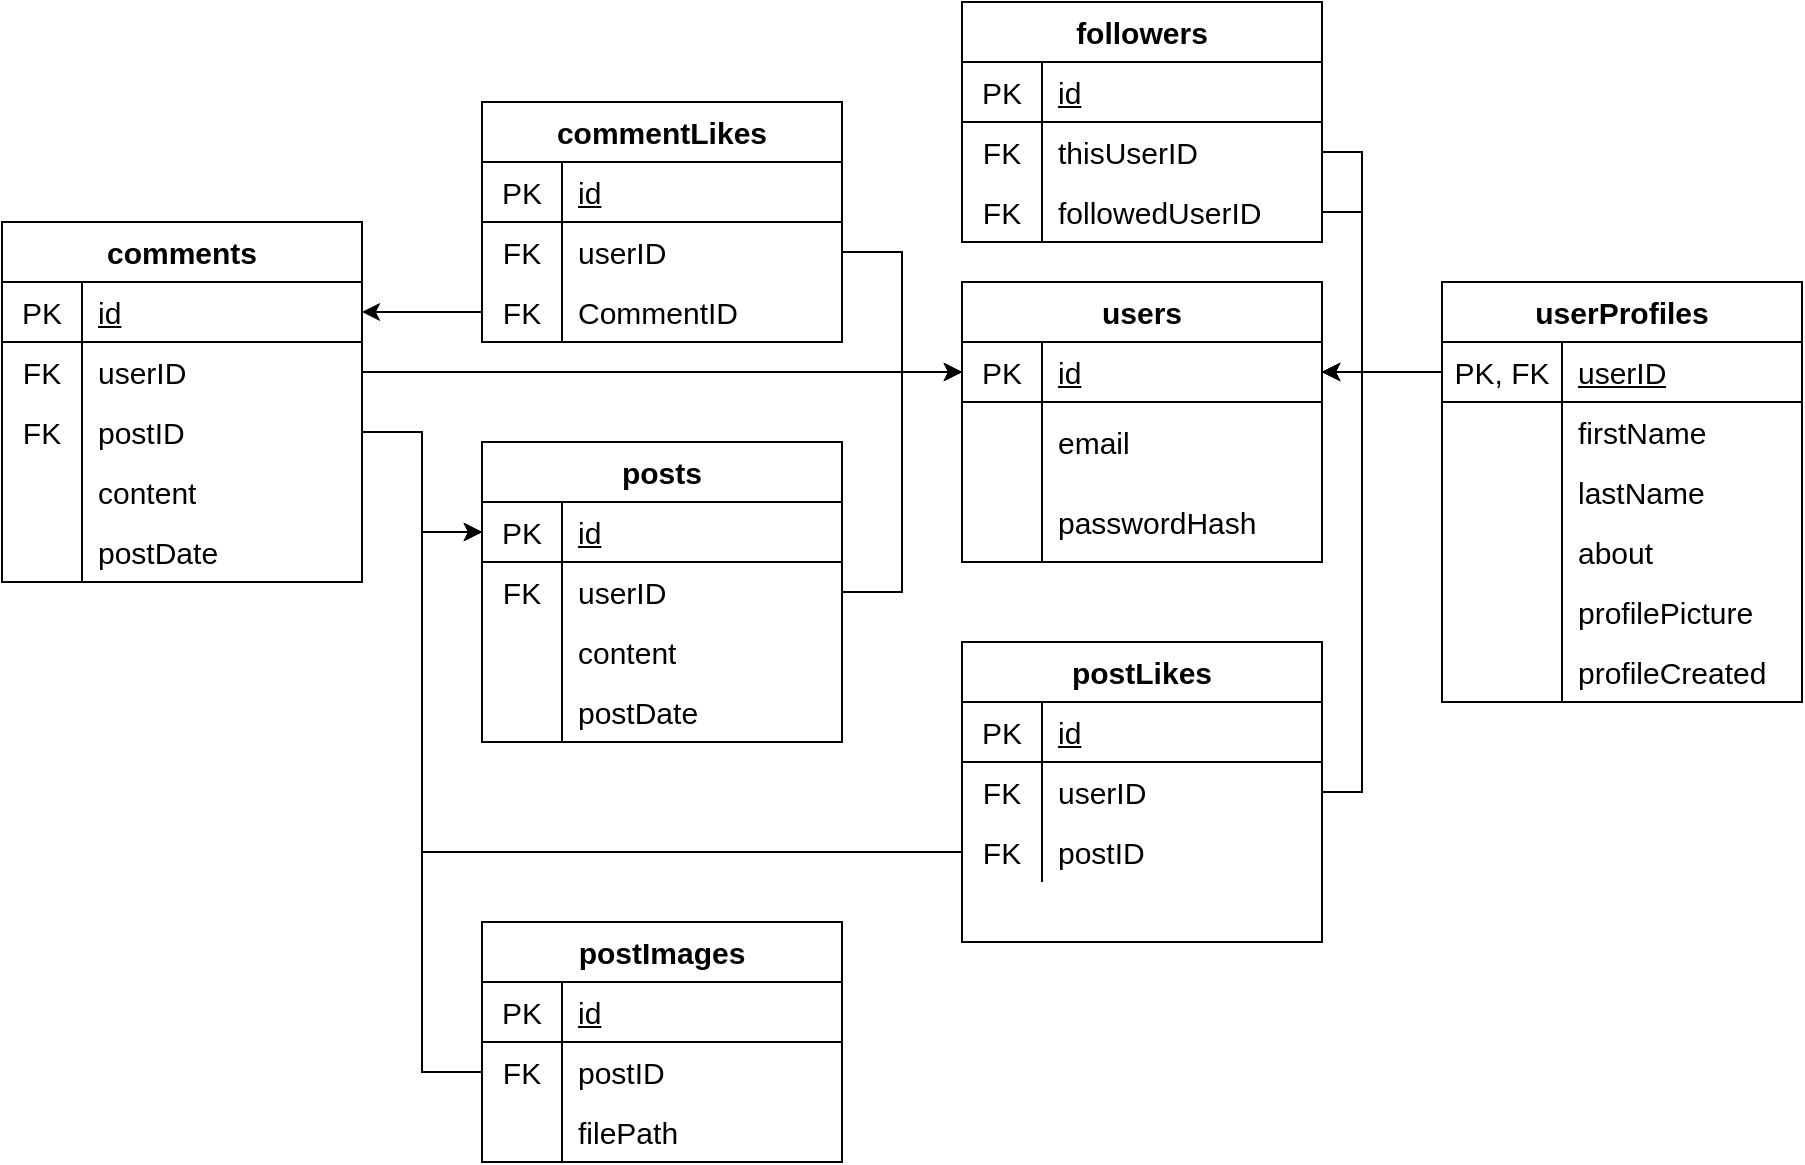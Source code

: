 <mxfile version="14.4.7" type="github">
  <diagram id="9Nm-F1C3xGsKmeDrmo8N" name="Page-1">
    <mxGraphModel dx="1209" dy="820" grid="1" gridSize="10" guides="1" tooltips="1" connect="1" arrows="1" fold="1" page="1" pageScale="1" pageWidth="2000" pageHeight="2000" math="0" shadow="0">
      <root>
        <mxCell id="0" />
        <mxCell id="1" parent="0" />
        <mxCell id="pSx6hQg3YsWMSA2dsdlA-18" value="users" style="shape=table;html=1;whiteSpace=wrap;startSize=30;container=1;collapsible=0;childLayout=tableLayout;fixedRows=1;rowLines=0;fontStyle=1;align=center;fontSize=15;" parent="1" vertex="1">
          <mxGeometry x="950" y="160" width="180" height="140" as="geometry" />
        </mxCell>
        <mxCell id="pSx6hQg3YsWMSA2dsdlA-19" value="" style="shape=partialRectangle;html=1;whiteSpace=wrap;collapsible=0;dropTarget=0;pointerEvents=0;fillColor=none;top=0;left=0;bottom=1;right=0;points=[[0,0.5],[1,0.5]];portConstraint=eastwest;fontSize=15;" parent="pSx6hQg3YsWMSA2dsdlA-18" vertex="1">
          <mxGeometry y="30" width="180" height="30" as="geometry" />
        </mxCell>
        <mxCell id="pSx6hQg3YsWMSA2dsdlA-20" value="PK" style="shape=partialRectangle;html=1;whiteSpace=wrap;connectable=0;fillColor=none;top=0;left=0;bottom=0;right=0;overflow=hidden;fontSize=15;" parent="pSx6hQg3YsWMSA2dsdlA-19" vertex="1">
          <mxGeometry width="40" height="30" as="geometry" />
        </mxCell>
        <mxCell id="pSx6hQg3YsWMSA2dsdlA-21" value="&lt;u style=&quot;font-size: 15px&quot;&gt;id&lt;/u&gt;" style="shape=partialRectangle;html=1;whiteSpace=wrap;connectable=0;fillColor=none;top=0;left=0;bottom=0;right=0;align=left;spacingLeft=6;overflow=hidden;fontSize=15;" parent="pSx6hQg3YsWMSA2dsdlA-19" vertex="1">
          <mxGeometry x="40" width="140" height="30" as="geometry" />
        </mxCell>
        <mxCell id="pSx6hQg3YsWMSA2dsdlA-22" value="" style="shape=partialRectangle;html=1;whiteSpace=wrap;collapsible=0;dropTarget=0;pointerEvents=0;fillColor=none;top=0;left=0;bottom=0;right=0;points=[[0,0.5],[1,0.5]];portConstraint=eastwest;fontSize=15;" parent="pSx6hQg3YsWMSA2dsdlA-18" vertex="1">
          <mxGeometry y="60" width="180" height="40" as="geometry" />
        </mxCell>
        <mxCell id="pSx6hQg3YsWMSA2dsdlA-23" value="" style="shape=partialRectangle;html=1;whiteSpace=wrap;connectable=0;fillColor=none;top=0;left=0;bottom=0;right=0;overflow=hidden;fontSize=15;" parent="pSx6hQg3YsWMSA2dsdlA-22" vertex="1">
          <mxGeometry width="40" height="40" as="geometry" />
        </mxCell>
        <mxCell id="pSx6hQg3YsWMSA2dsdlA-24" value="email" style="shape=partialRectangle;html=1;whiteSpace=wrap;connectable=0;fillColor=none;top=0;left=0;bottom=0;right=0;align=left;spacingLeft=6;overflow=hidden;fontSize=15;" parent="pSx6hQg3YsWMSA2dsdlA-22" vertex="1">
          <mxGeometry x="40" width="140" height="40" as="geometry" />
        </mxCell>
        <mxCell id="pSx6hQg3YsWMSA2dsdlA-176" style="shape=partialRectangle;html=1;whiteSpace=wrap;collapsible=0;dropTarget=0;pointerEvents=0;fillColor=none;top=0;left=0;bottom=0;right=0;points=[[0,0.5],[1,0.5]];portConstraint=eastwest;fontSize=15;" parent="pSx6hQg3YsWMSA2dsdlA-18" vertex="1">
          <mxGeometry y="100" width="180" height="40" as="geometry" />
        </mxCell>
        <mxCell id="pSx6hQg3YsWMSA2dsdlA-177" style="shape=partialRectangle;html=1;whiteSpace=wrap;connectable=0;fillColor=none;top=0;left=0;bottom=0;right=0;overflow=hidden;fontSize=15;" parent="pSx6hQg3YsWMSA2dsdlA-176" vertex="1">
          <mxGeometry width="40" height="40" as="geometry" />
        </mxCell>
        <mxCell id="pSx6hQg3YsWMSA2dsdlA-178" value="&lt;span&gt;passwordHash&lt;/span&gt;" style="shape=partialRectangle;html=1;whiteSpace=wrap;connectable=0;fillColor=none;top=0;left=0;bottom=0;right=0;align=left;spacingLeft=6;overflow=hidden;fontSize=15;" parent="pSx6hQg3YsWMSA2dsdlA-176" vertex="1">
          <mxGeometry x="40" width="140" height="40" as="geometry" />
        </mxCell>
        <mxCell id="pSx6hQg3YsWMSA2dsdlA-28" value="posts" style="shape=table;html=1;whiteSpace=wrap;startSize=30;container=1;collapsible=0;childLayout=tableLayout;fixedRows=1;rowLines=0;fontStyle=1;align=center;fontSize=15;" parent="1" vertex="1">
          <mxGeometry x="710" y="240" width="180" height="150" as="geometry" />
        </mxCell>
        <mxCell id="pSx6hQg3YsWMSA2dsdlA-29" value="" style="shape=partialRectangle;html=1;whiteSpace=wrap;collapsible=0;dropTarget=0;pointerEvents=0;fillColor=none;top=0;left=0;bottom=1;right=0;points=[[0,0.5],[1,0.5]];portConstraint=eastwest;fontSize=15;" parent="pSx6hQg3YsWMSA2dsdlA-28" vertex="1">
          <mxGeometry y="30" width="180" height="30" as="geometry" />
        </mxCell>
        <mxCell id="pSx6hQg3YsWMSA2dsdlA-30" value="PK" style="shape=partialRectangle;html=1;whiteSpace=wrap;connectable=0;fillColor=none;top=0;left=0;bottom=0;right=0;overflow=hidden;fontSize=15;" parent="pSx6hQg3YsWMSA2dsdlA-29" vertex="1">
          <mxGeometry width="40" height="30" as="geometry" />
        </mxCell>
        <mxCell id="pSx6hQg3YsWMSA2dsdlA-31" value="&lt;u style=&quot;font-size: 15px;&quot;&gt;id&lt;/u&gt;" style="shape=partialRectangle;html=1;whiteSpace=wrap;connectable=0;fillColor=none;top=0;left=0;bottom=0;right=0;align=left;spacingLeft=6;overflow=hidden;fontSize=15;" parent="pSx6hQg3YsWMSA2dsdlA-29" vertex="1">
          <mxGeometry x="40" width="140" height="30" as="geometry" />
        </mxCell>
        <mxCell id="pSx6hQg3YsWMSA2dsdlA-162" style="shape=partialRectangle;html=1;whiteSpace=wrap;collapsible=0;dropTarget=0;pointerEvents=0;fillColor=none;top=0;left=0;bottom=0;right=0;points=[[0,0.5],[1,0.5]];portConstraint=eastwest;fontSize=15;" parent="pSx6hQg3YsWMSA2dsdlA-28" vertex="1">
          <mxGeometry y="60" width="180" height="30" as="geometry" />
        </mxCell>
        <mxCell id="pSx6hQg3YsWMSA2dsdlA-163" value="FK" style="shape=partialRectangle;html=1;whiteSpace=wrap;connectable=0;fillColor=none;top=0;left=0;bottom=0;right=0;overflow=hidden;fontSize=15;" parent="pSx6hQg3YsWMSA2dsdlA-162" vertex="1">
          <mxGeometry width="40" height="30" as="geometry" />
        </mxCell>
        <mxCell id="pSx6hQg3YsWMSA2dsdlA-164" value="userID" style="shape=partialRectangle;html=1;whiteSpace=wrap;connectable=0;fillColor=none;top=0;left=0;bottom=0;right=0;align=left;spacingLeft=6;overflow=hidden;fontSize=15;" parent="pSx6hQg3YsWMSA2dsdlA-162" vertex="1">
          <mxGeometry x="40" width="140" height="30" as="geometry" />
        </mxCell>
        <mxCell id="pSx6hQg3YsWMSA2dsdlA-32" value="" style="shape=partialRectangle;html=1;whiteSpace=wrap;collapsible=0;dropTarget=0;pointerEvents=0;fillColor=none;top=0;left=0;bottom=0;right=0;points=[[0,0.5],[1,0.5]];portConstraint=eastwest;fontSize=15;" parent="pSx6hQg3YsWMSA2dsdlA-28" vertex="1">
          <mxGeometry y="90" width="180" height="30" as="geometry" />
        </mxCell>
        <mxCell id="pSx6hQg3YsWMSA2dsdlA-33" value="" style="shape=partialRectangle;html=1;whiteSpace=wrap;connectable=0;fillColor=none;top=0;left=0;bottom=0;right=0;overflow=hidden;fontSize=15;" parent="pSx6hQg3YsWMSA2dsdlA-32" vertex="1">
          <mxGeometry width="40" height="30" as="geometry" />
        </mxCell>
        <mxCell id="pSx6hQg3YsWMSA2dsdlA-34" value="content" style="shape=partialRectangle;html=1;whiteSpace=wrap;connectable=0;fillColor=none;top=0;left=0;bottom=0;right=0;align=left;spacingLeft=6;overflow=hidden;fontSize=15;" parent="pSx6hQg3YsWMSA2dsdlA-32" vertex="1">
          <mxGeometry x="40" width="140" height="30" as="geometry" />
        </mxCell>
        <mxCell id="pSx6hQg3YsWMSA2dsdlA-35" value="" style="shape=partialRectangle;html=1;whiteSpace=wrap;collapsible=0;dropTarget=0;pointerEvents=0;fillColor=none;top=0;left=0;bottom=0;right=0;points=[[0,0.5],[1,0.5]];portConstraint=eastwest;fontSize=15;" parent="pSx6hQg3YsWMSA2dsdlA-28" vertex="1">
          <mxGeometry y="120" width="180" height="30" as="geometry" />
        </mxCell>
        <mxCell id="pSx6hQg3YsWMSA2dsdlA-36" value="" style="shape=partialRectangle;html=1;whiteSpace=wrap;connectable=0;fillColor=none;top=0;left=0;bottom=0;right=0;overflow=hidden;fontSize=15;" parent="pSx6hQg3YsWMSA2dsdlA-35" vertex="1">
          <mxGeometry width="40" height="30" as="geometry" />
        </mxCell>
        <mxCell id="pSx6hQg3YsWMSA2dsdlA-37" value="postDate" style="shape=partialRectangle;html=1;whiteSpace=wrap;connectable=0;fillColor=none;top=0;left=0;bottom=0;right=0;align=left;spacingLeft=6;overflow=hidden;fontSize=15;" parent="pSx6hQg3YsWMSA2dsdlA-35" vertex="1">
          <mxGeometry x="40" width="140" height="30" as="geometry" />
        </mxCell>
        <mxCell id="pSx6hQg3YsWMSA2dsdlA-38" value="commentLikes" style="shape=table;html=1;whiteSpace=wrap;startSize=30;container=1;collapsible=0;childLayout=tableLayout;fixedRows=1;rowLines=0;fontStyle=1;align=center;fontSize=15;" parent="1" vertex="1">
          <mxGeometry x="710" y="70" width="180" height="120" as="geometry" />
        </mxCell>
        <mxCell id="pSx6hQg3YsWMSA2dsdlA-39" value="" style="shape=partialRectangle;html=1;whiteSpace=wrap;collapsible=0;dropTarget=0;pointerEvents=0;fillColor=none;top=0;left=0;bottom=1;right=0;points=[[0,0.5],[1,0.5]];portConstraint=eastwest;fontSize=15;" parent="pSx6hQg3YsWMSA2dsdlA-38" vertex="1">
          <mxGeometry y="30" width="180" height="30" as="geometry" />
        </mxCell>
        <mxCell id="pSx6hQg3YsWMSA2dsdlA-40" value="PK" style="shape=partialRectangle;html=1;whiteSpace=wrap;connectable=0;fillColor=none;top=0;left=0;bottom=0;right=0;overflow=hidden;fontSize=15;" parent="pSx6hQg3YsWMSA2dsdlA-39" vertex="1">
          <mxGeometry width="40" height="30" as="geometry" />
        </mxCell>
        <mxCell id="pSx6hQg3YsWMSA2dsdlA-41" value="&lt;u style=&quot;font-size: 15px;&quot;&gt;id&lt;/u&gt;" style="shape=partialRectangle;html=1;whiteSpace=wrap;connectable=0;fillColor=none;top=0;left=0;bottom=0;right=0;align=left;spacingLeft=6;overflow=hidden;fontSize=15;" parent="pSx6hQg3YsWMSA2dsdlA-39" vertex="1">
          <mxGeometry x="40" width="140" height="30" as="geometry" />
        </mxCell>
        <mxCell id="pSx6hQg3YsWMSA2dsdlA-42" value="" style="shape=partialRectangle;html=1;whiteSpace=wrap;collapsible=0;dropTarget=0;pointerEvents=0;fillColor=none;top=0;left=0;bottom=0;right=0;points=[[0,0.5],[1,0.5]];portConstraint=eastwest;fontSize=15;" parent="pSx6hQg3YsWMSA2dsdlA-38" vertex="1">
          <mxGeometry y="60" width="180" height="30" as="geometry" />
        </mxCell>
        <mxCell id="pSx6hQg3YsWMSA2dsdlA-43" value="FK" style="shape=partialRectangle;html=1;whiteSpace=wrap;connectable=0;fillColor=none;top=0;left=0;bottom=0;right=0;overflow=hidden;fontSize=15;" parent="pSx6hQg3YsWMSA2dsdlA-42" vertex="1">
          <mxGeometry width="40" height="30" as="geometry" />
        </mxCell>
        <mxCell id="pSx6hQg3YsWMSA2dsdlA-44" value="userID" style="shape=partialRectangle;html=1;whiteSpace=wrap;connectable=0;fillColor=none;top=0;left=0;bottom=0;right=0;align=left;spacingLeft=6;overflow=hidden;fontSize=15;" parent="pSx6hQg3YsWMSA2dsdlA-42" vertex="1">
          <mxGeometry x="40" width="140" height="30" as="geometry" />
        </mxCell>
        <mxCell id="pSx6hQg3YsWMSA2dsdlA-45" value="" style="shape=partialRectangle;html=1;whiteSpace=wrap;collapsible=0;dropTarget=0;pointerEvents=0;fillColor=none;top=0;left=0;bottom=0;right=0;points=[[0,0.5],[1,0.5]];portConstraint=eastwest;fontSize=15;" parent="pSx6hQg3YsWMSA2dsdlA-38" vertex="1">
          <mxGeometry y="90" width="180" height="30" as="geometry" />
        </mxCell>
        <mxCell id="pSx6hQg3YsWMSA2dsdlA-46" value="FK" style="shape=partialRectangle;html=1;whiteSpace=wrap;connectable=0;fillColor=none;top=0;left=0;bottom=0;right=0;overflow=hidden;fontSize=15;" parent="pSx6hQg3YsWMSA2dsdlA-45" vertex="1">
          <mxGeometry width="40" height="30" as="geometry" />
        </mxCell>
        <mxCell id="pSx6hQg3YsWMSA2dsdlA-47" value="CommentID" style="shape=partialRectangle;html=1;whiteSpace=wrap;connectable=0;fillColor=none;top=0;left=0;bottom=0;right=0;align=left;spacingLeft=6;overflow=hidden;fontSize=15;" parent="pSx6hQg3YsWMSA2dsdlA-45" vertex="1">
          <mxGeometry x="40" width="140" height="30" as="geometry" />
        </mxCell>
        <mxCell id="pSx6hQg3YsWMSA2dsdlA-48" value="userProfiles" style="shape=table;html=1;whiteSpace=wrap;startSize=30;container=1;collapsible=0;childLayout=tableLayout;fixedRows=1;rowLines=0;fontStyle=1;align=center;fontSize=15;" parent="1" vertex="1">
          <mxGeometry x="1190" y="160" width="180" height="210" as="geometry" />
        </mxCell>
        <mxCell id="pSx6hQg3YsWMSA2dsdlA-49" value="" style="shape=partialRectangle;html=1;whiteSpace=wrap;collapsible=0;dropTarget=0;pointerEvents=0;fillColor=none;top=0;left=0;bottom=1;right=0;points=[[0,0.5],[1,0.5]];portConstraint=eastwest;fontSize=15;" parent="pSx6hQg3YsWMSA2dsdlA-48" vertex="1">
          <mxGeometry y="30" width="180" height="30" as="geometry" />
        </mxCell>
        <mxCell id="pSx6hQg3YsWMSA2dsdlA-50" value="PK, FK" style="shape=partialRectangle;html=1;whiteSpace=wrap;connectable=0;fillColor=none;top=0;left=0;bottom=0;right=0;overflow=hidden;fontSize=15;" parent="pSx6hQg3YsWMSA2dsdlA-49" vertex="1">
          <mxGeometry width="60" height="30" as="geometry" />
        </mxCell>
        <mxCell id="pSx6hQg3YsWMSA2dsdlA-51" value="&lt;u&gt;userID&lt;/u&gt;" style="shape=partialRectangle;html=1;whiteSpace=wrap;connectable=0;fillColor=none;top=0;left=0;bottom=0;right=0;align=left;spacingLeft=6;overflow=hidden;fontSize=15;" parent="pSx6hQg3YsWMSA2dsdlA-49" vertex="1">
          <mxGeometry x="60" width="120" height="30" as="geometry" />
        </mxCell>
        <mxCell id="pSx6hQg3YsWMSA2dsdlA-52" value="" style="shape=partialRectangle;html=1;whiteSpace=wrap;collapsible=0;dropTarget=0;pointerEvents=0;fillColor=none;top=0;left=0;bottom=0;right=0;points=[[0,0.5],[1,0.5]];portConstraint=eastwest;fontSize=15;" parent="pSx6hQg3YsWMSA2dsdlA-48" vertex="1">
          <mxGeometry y="60" width="180" height="30" as="geometry" />
        </mxCell>
        <mxCell id="pSx6hQg3YsWMSA2dsdlA-53" value="" style="shape=partialRectangle;html=1;whiteSpace=wrap;connectable=0;fillColor=none;top=0;left=0;bottom=0;right=0;overflow=hidden;fontSize=15;" parent="pSx6hQg3YsWMSA2dsdlA-52" vertex="1">
          <mxGeometry width="60" height="30" as="geometry" />
        </mxCell>
        <mxCell id="pSx6hQg3YsWMSA2dsdlA-54" value="firstName" style="shape=partialRectangle;html=1;whiteSpace=wrap;connectable=0;fillColor=none;top=0;left=0;bottom=0;right=0;align=left;spacingLeft=6;overflow=hidden;fontSize=15;" parent="pSx6hQg3YsWMSA2dsdlA-52" vertex="1">
          <mxGeometry x="60" width="120" height="30" as="geometry" />
        </mxCell>
        <mxCell id="pSx6hQg3YsWMSA2dsdlA-55" value="" style="shape=partialRectangle;html=1;whiteSpace=wrap;collapsible=0;dropTarget=0;pointerEvents=0;fillColor=none;top=0;left=0;bottom=0;right=0;points=[[0,0.5],[1,0.5]];portConstraint=eastwest;fontSize=15;" parent="pSx6hQg3YsWMSA2dsdlA-48" vertex="1">
          <mxGeometry y="90" width="180" height="30" as="geometry" />
        </mxCell>
        <mxCell id="pSx6hQg3YsWMSA2dsdlA-56" value="" style="shape=partialRectangle;html=1;whiteSpace=wrap;connectable=0;fillColor=none;top=0;left=0;bottom=0;right=0;overflow=hidden;fontSize=15;" parent="pSx6hQg3YsWMSA2dsdlA-55" vertex="1">
          <mxGeometry width="60" height="30" as="geometry" />
        </mxCell>
        <mxCell id="pSx6hQg3YsWMSA2dsdlA-57" value="lastName" style="shape=partialRectangle;html=1;whiteSpace=wrap;connectable=0;fillColor=none;top=0;left=0;bottom=0;right=0;align=left;spacingLeft=6;overflow=hidden;fontSize=15;" parent="pSx6hQg3YsWMSA2dsdlA-55" vertex="1">
          <mxGeometry x="60" width="120" height="30" as="geometry" />
        </mxCell>
        <mxCell id="pSx6hQg3YsWMSA2dsdlA-135" style="shape=partialRectangle;html=1;whiteSpace=wrap;collapsible=0;dropTarget=0;pointerEvents=0;fillColor=none;top=0;left=0;bottom=0;right=0;points=[[0,0.5],[1,0.5]];portConstraint=eastwest;fontSize=15;" parent="pSx6hQg3YsWMSA2dsdlA-48" vertex="1">
          <mxGeometry y="120" width="180" height="30" as="geometry" />
        </mxCell>
        <mxCell id="pSx6hQg3YsWMSA2dsdlA-136" style="shape=partialRectangle;html=1;whiteSpace=wrap;connectable=0;fillColor=none;top=0;left=0;bottom=0;right=0;overflow=hidden;fontSize=15;" parent="pSx6hQg3YsWMSA2dsdlA-135" vertex="1">
          <mxGeometry width="60" height="30" as="geometry" />
        </mxCell>
        <mxCell id="pSx6hQg3YsWMSA2dsdlA-137" value="about" style="shape=partialRectangle;html=1;whiteSpace=wrap;connectable=0;fillColor=none;top=0;left=0;bottom=0;right=0;align=left;spacingLeft=6;overflow=hidden;fontSize=15;" parent="pSx6hQg3YsWMSA2dsdlA-135" vertex="1">
          <mxGeometry x="60" width="120" height="30" as="geometry" />
        </mxCell>
        <mxCell id="pSx6hQg3YsWMSA2dsdlA-138" style="shape=partialRectangle;html=1;whiteSpace=wrap;collapsible=0;dropTarget=0;pointerEvents=0;fillColor=none;top=0;left=0;bottom=0;right=0;points=[[0,0.5],[1,0.5]];portConstraint=eastwest;fontSize=15;" parent="pSx6hQg3YsWMSA2dsdlA-48" vertex="1">
          <mxGeometry y="150" width="180" height="30" as="geometry" />
        </mxCell>
        <mxCell id="pSx6hQg3YsWMSA2dsdlA-139" style="shape=partialRectangle;html=1;whiteSpace=wrap;connectable=0;fillColor=none;top=0;left=0;bottom=0;right=0;overflow=hidden;fontSize=15;" parent="pSx6hQg3YsWMSA2dsdlA-138" vertex="1">
          <mxGeometry width="60" height="30" as="geometry" />
        </mxCell>
        <mxCell id="pSx6hQg3YsWMSA2dsdlA-140" value="profilePicture" style="shape=partialRectangle;html=1;whiteSpace=wrap;connectable=0;fillColor=none;top=0;left=0;bottom=0;right=0;align=left;spacingLeft=6;overflow=hidden;fontSize=15;" parent="pSx6hQg3YsWMSA2dsdlA-138" vertex="1">
          <mxGeometry x="60" width="120" height="30" as="geometry" />
        </mxCell>
        <mxCell id="pSx6hQg3YsWMSA2dsdlA-141" style="shape=partialRectangle;html=1;whiteSpace=wrap;collapsible=0;dropTarget=0;pointerEvents=0;fillColor=none;top=0;left=0;bottom=0;right=0;points=[[0,0.5],[1,0.5]];portConstraint=eastwest;fontSize=15;" parent="pSx6hQg3YsWMSA2dsdlA-48" vertex="1">
          <mxGeometry y="180" width="180" height="30" as="geometry" />
        </mxCell>
        <mxCell id="pSx6hQg3YsWMSA2dsdlA-142" style="shape=partialRectangle;html=1;whiteSpace=wrap;connectable=0;fillColor=none;top=0;left=0;bottom=0;right=0;overflow=hidden;fontSize=15;" parent="pSx6hQg3YsWMSA2dsdlA-141" vertex="1">
          <mxGeometry width="60" height="30" as="geometry" />
        </mxCell>
        <mxCell id="pSx6hQg3YsWMSA2dsdlA-143" value="profileCreated" style="shape=partialRectangle;html=1;whiteSpace=wrap;connectable=0;fillColor=none;top=0;left=0;bottom=0;right=0;align=left;spacingLeft=6;overflow=hidden;fontSize=15;" parent="pSx6hQg3YsWMSA2dsdlA-141" vertex="1">
          <mxGeometry x="60" width="120" height="30" as="geometry" />
        </mxCell>
        <mxCell id="pSx6hQg3YsWMSA2dsdlA-68" value="comments" style="shape=table;html=1;whiteSpace=wrap;startSize=30;container=1;collapsible=0;childLayout=tableLayout;fixedRows=1;rowLines=0;fontStyle=1;align=center;fontSize=15;" parent="1" vertex="1">
          <mxGeometry x="470" y="130" width="180" height="180" as="geometry" />
        </mxCell>
        <mxCell id="pSx6hQg3YsWMSA2dsdlA-69" value="" style="shape=partialRectangle;html=1;whiteSpace=wrap;collapsible=0;dropTarget=0;pointerEvents=0;fillColor=none;top=0;left=0;bottom=1;right=0;points=[[0,0.5],[1,0.5]];portConstraint=eastwest;fontSize=15;" parent="pSx6hQg3YsWMSA2dsdlA-68" vertex="1">
          <mxGeometry y="30" width="180" height="30" as="geometry" />
        </mxCell>
        <mxCell id="pSx6hQg3YsWMSA2dsdlA-70" value="PK" style="shape=partialRectangle;html=1;whiteSpace=wrap;connectable=0;fillColor=none;top=0;left=0;bottom=0;right=0;overflow=hidden;fontSize=15;" parent="pSx6hQg3YsWMSA2dsdlA-69" vertex="1">
          <mxGeometry width="40" height="30" as="geometry" />
        </mxCell>
        <mxCell id="pSx6hQg3YsWMSA2dsdlA-71" value="&lt;u style=&quot;font-size: 15px;&quot;&gt;id&lt;/u&gt;" style="shape=partialRectangle;html=1;whiteSpace=wrap;connectable=0;fillColor=none;top=0;left=0;bottom=0;right=0;align=left;spacingLeft=6;overflow=hidden;fontSize=15;" parent="pSx6hQg3YsWMSA2dsdlA-69" vertex="1">
          <mxGeometry x="40" width="140" height="30" as="geometry" />
        </mxCell>
        <mxCell id="pSx6hQg3YsWMSA2dsdlA-72" value="" style="shape=partialRectangle;html=1;whiteSpace=wrap;collapsible=0;dropTarget=0;pointerEvents=0;fillColor=none;top=0;left=0;bottom=0;right=0;points=[[0,0.5],[1,0.5]];portConstraint=eastwest;fontSize=15;" parent="pSx6hQg3YsWMSA2dsdlA-68" vertex="1">
          <mxGeometry y="60" width="180" height="30" as="geometry" />
        </mxCell>
        <mxCell id="pSx6hQg3YsWMSA2dsdlA-73" value="FK" style="shape=partialRectangle;html=1;whiteSpace=wrap;connectable=0;fillColor=none;top=0;left=0;bottom=0;right=0;overflow=hidden;fontSize=15;" parent="pSx6hQg3YsWMSA2dsdlA-72" vertex="1">
          <mxGeometry width="40" height="30" as="geometry" />
        </mxCell>
        <mxCell id="pSx6hQg3YsWMSA2dsdlA-74" value="userID" style="shape=partialRectangle;html=1;whiteSpace=wrap;connectable=0;fillColor=none;top=0;left=0;bottom=0;right=0;align=left;spacingLeft=6;overflow=hidden;fontSize=15;" parent="pSx6hQg3YsWMSA2dsdlA-72" vertex="1">
          <mxGeometry x="40" width="140" height="30" as="geometry" />
        </mxCell>
        <mxCell id="pSx6hQg3YsWMSA2dsdlA-75" value="" style="shape=partialRectangle;html=1;whiteSpace=wrap;collapsible=0;dropTarget=0;pointerEvents=0;fillColor=none;top=0;left=0;bottom=0;right=0;points=[[0,0.5],[1,0.5]];portConstraint=eastwest;fontSize=15;" parent="pSx6hQg3YsWMSA2dsdlA-68" vertex="1">
          <mxGeometry y="90" width="180" height="30" as="geometry" />
        </mxCell>
        <mxCell id="pSx6hQg3YsWMSA2dsdlA-76" value="FK" style="shape=partialRectangle;html=1;whiteSpace=wrap;connectable=0;fillColor=none;top=0;left=0;bottom=0;right=0;overflow=hidden;fontSize=15;" parent="pSx6hQg3YsWMSA2dsdlA-75" vertex="1">
          <mxGeometry width="40" height="30" as="geometry" />
        </mxCell>
        <mxCell id="pSx6hQg3YsWMSA2dsdlA-77" value="postID" style="shape=partialRectangle;html=1;whiteSpace=wrap;connectable=0;fillColor=none;top=0;left=0;bottom=0;right=0;align=left;spacingLeft=6;overflow=hidden;fontSize=15;" parent="pSx6hQg3YsWMSA2dsdlA-75" vertex="1">
          <mxGeometry x="40" width="140" height="30" as="geometry" />
        </mxCell>
        <mxCell id="pSx6hQg3YsWMSA2dsdlA-147" style="shape=partialRectangle;html=1;whiteSpace=wrap;collapsible=0;dropTarget=0;pointerEvents=0;fillColor=none;top=0;left=0;bottom=0;right=0;points=[[0,0.5],[1,0.5]];portConstraint=eastwest;fontSize=15;" parent="pSx6hQg3YsWMSA2dsdlA-68" vertex="1">
          <mxGeometry y="120" width="180" height="30" as="geometry" />
        </mxCell>
        <mxCell id="pSx6hQg3YsWMSA2dsdlA-148" style="shape=partialRectangle;html=1;whiteSpace=wrap;connectable=0;fillColor=none;top=0;left=0;bottom=0;right=0;overflow=hidden;fontSize=15;" parent="pSx6hQg3YsWMSA2dsdlA-147" vertex="1">
          <mxGeometry width="40" height="30" as="geometry" />
        </mxCell>
        <mxCell id="pSx6hQg3YsWMSA2dsdlA-149" value="content" style="shape=partialRectangle;html=1;whiteSpace=wrap;connectable=0;fillColor=none;top=0;left=0;bottom=0;right=0;align=left;spacingLeft=6;overflow=hidden;fontSize=15;" parent="pSx6hQg3YsWMSA2dsdlA-147" vertex="1">
          <mxGeometry x="40" width="140" height="30" as="geometry" />
        </mxCell>
        <mxCell id="pSx6hQg3YsWMSA2dsdlA-150" style="shape=partialRectangle;html=1;whiteSpace=wrap;collapsible=0;dropTarget=0;pointerEvents=0;fillColor=none;top=0;left=0;bottom=0;right=0;points=[[0,0.5],[1,0.5]];portConstraint=eastwest;fontSize=15;" parent="pSx6hQg3YsWMSA2dsdlA-68" vertex="1">
          <mxGeometry y="150" width="180" height="30" as="geometry" />
        </mxCell>
        <mxCell id="pSx6hQg3YsWMSA2dsdlA-151" style="shape=partialRectangle;html=1;whiteSpace=wrap;connectable=0;fillColor=none;top=0;left=0;bottom=0;right=0;overflow=hidden;fontSize=15;" parent="pSx6hQg3YsWMSA2dsdlA-150" vertex="1">
          <mxGeometry width="40" height="30" as="geometry" />
        </mxCell>
        <mxCell id="pSx6hQg3YsWMSA2dsdlA-152" value="postDate" style="shape=partialRectangle;html=1;whiteSpace=wrap;connectable=0;fillColor=none;top=0;left=0;bottom=0;right=0;align=left;spacingLeft=6;overflow=hidden;fontSize=15;" parent="pSx6hQg3YsWMSA2dsdlA-150" vertex="1">
          <mxGeometry x="40" width="140" height="30" as="geometry" />
        </mxCell>
        <mxCell id="pSx6hQg3YsWMSA2dsdlA-78" value="postLikes" style="shape=table;html=1;whiteSpace=wrap;startSize=30;container=1;collapsible=0;childLayout=tableLayout;fixedRows=1;rowLines=0;fontStyle=1;align=center;fontSize=15;" parent="1" vertex="1">
          <mxGeometry x="950" y="340" width="180" height="150" as="geometry" />
        </mxCell>
        <mxCell id="pSx6hQg3YsWMSA2dsdlA-79" value="" style="shape=partialRectangle;html=1;whiteSpace=wrap;collapsible=0;dropTarget=0;pointerEvents=0;fillColor=none;top=0;left=0;bottom=1;right=0;points=[[0,0.5],[1,0.5]];portConstraint=eastwest;fontSize=15;" parent="pSx6hQg3YsWMSA2dsdlA-78" vertex="1">
          <mxGeometry y="30" width="180" height="30" as="geometry" />
        </mxCell>
        <mxCell id="pSx6hQg3YsWMSA2dsdlA-80" value="PK" style="shape=partialRectangle;html=1;whiteSpace=wrap;connectable=0;fillColor=none;top=0;left=0;bottom=0;right=0;overflow=hidden;fontSize=15;" parent="pSx6hQg3YsWMSA2dsdlA-79" vertex="1">
          <mxGeometry width="40" height="30" as="geometry" />
        </mxCell>
        <mxCell id="pSx6hQg3YsWMSA2dsdlA-81" value="&lt;u style=&quot;font-size: 15px;&quot;&gt;id&lt;/u&gt;" style="shape=partialRectangle;html=1;whiteSpace=wrap;connectable=0;fillColor=none;top=0;left=0;bottom=0;right=0;align=left;spacingLeft=6;overflow=hidden;fontSize=15;" parent="pSx6hQg3YsWMSA2dsdlA-79" vertex="1">
          <mxGeometry x="40" width="140" height="30" as="geometry" />
        </mxCell>
        <mxCell id="pSx6hQg3YsWMSA2dsdlA-82" value="" style="shape=partialRectangle;html=1;whiteSpace=wrap;collapsible=0;dropTarget=0;pointerEvents=0;fillColor=none;top=0;left=0;bottom=0;right=0;points=[[0,0.5],[1,0.5]];portConstraint=eastwest;fontSize=15;" parent="pSx6hQg3YsWMSA2dsdlA-78" vertex="1">
          <mxGeometry y="60" width="180" height="30" as="geometry" />
        </mxCell>
        <mxCell id="pSx6hQg3YsWMSA2dsdlA-83" value="FK" style="shape=partialRectangle;html=1;whiteSpace=wrap;connectable=0;fillColor=none;top=0;left=0;bottom=0;right=0;overflow=hidden;fontSize=15;" parent="pSx6hQg3YsWMSA2dsdlA-82" vertex="1">
          <mxGeometry width="40" height="30" as="geometry" />
        </mxCell>
        <mxCell id="pSx6hQg3YsWMSA2dsdlA-84" value="userID" style="shape=partialRectangle;html=1;whiteSpace=wrap;connectable=0;fillColor=none;top=0;left=0;bottom=0;right=0;align=left;spacingLeft=6;overflow=hidden;fontSize=15;" parent="pSx6hQg3YsWMSA2dsdlA-82" vertex="1">
          <mxGeometry x="40" width="140" height="30" as="geometry" />
        </mxCell>
        <mxCell id="pSx6hQg3YsWMSA2dsdlA-85" value="" style="shape=partialRectangle;html=1;whiteSpace=wrap;collapsible=0;dropTarget=0;pointerEvents=0;fillColor=none;top=0;left=0;bottom=0;right=0;points=[[0,0.5],[1,0.5]];portConstraint=eastwest;fontSize=15;" parent="pSx6hQg3YsWMSA2dsdlA-78" vertex="1">
          <mxGeometry y="90" width="180" height="30" as="geometry" />
        </mxCell>
        <mxCell id="pSx6hQg3YsWMSA2dsdlA-86" value="FK" style="shape=partialRectangle;html=1;whiteSpace=wrap;connectable=0;fillColor=none;top=0;left=0;bottom=0;right=0;overflow=hidden;fontSize=15;" parent="pSx6hQg3YsWMSA2dsdlA-85" vertex="1">
          <mxGeometry width="40" height="30" as="geometry" />
        </mxCell>
        <mxCell id="pSx6hQg3YsWMSA2dsdlA-87" value="postID" style="shape=partialRectangle;html=1;whiteSpace=wrap;connectable=0;fillColor=none;top=0;left=0;bottom=0;right=0;align=left;spacingLeft=6;overflow=hidden;fontSize=15;" parent="pSx6hQg3YsWMSA2dsdlA-85" vertex="1">
          <mxGeometry x="40" width="140" height="30" as="geometry" />
        </mxCell>
        <mxCell id="pSx6hQg3YsWMSA2dsdlA-88" value="followers" style="shape=table;html=1;whiteSpace=wrap;startSize=30;container=1;collapsible=0;childLayout=tableLayout;fixedRows=1;rowLines=0;fontStyle=1;align=center;fontSize=15;" parent="1" vertex="1">
          <mxGeometry x="950" y="20" width="180" height="120" as="geometry" />
        </mxCell>
        <mxCell id="pSx6hQg3YsWMSA2dsdlA-89" value="" style="shape=partialRectangle;html=1;whiteSpace=wrap;collapsible=0;dropTarget=0;pointerEvents=0;fillColor=none;top=0;left=0;bottom=1;right=0;points=[[0,0.5],[1,0.5]];portConstraint=eastwest;fontSize=15;" parent="pSx6hQg3YsWMSA2dsdlA-88" vertex="1">
          <mxGeometry y="30" width="180" height="30" as="geometry" />
        </mxCell>
        <mxCell id="pSx6hQg3YsWMSA2dsdlA-90" value="PK" style="shape=partialRectangle;html=1;whiteSpace=wrap;connectable=0;fillColor=none;top=0;left=0;bottom=0;right=0;overflow=hidden;fontSize=15;" parent="pSx6hQg3YsWMSA2dsdlA-89" vertex="1">
          <mxGeometry width="40" height="30" as="geometry" />
        </mxCell>
        <mxCell id="pSx6hQg3YsWMSA2dsdlA-91" value="&lt;u style=&quot;font-size: 15px;&quot;&gt;id&lt;/u&gt;" style="shape=partialRectangle;html=1;whiteSpace=wrap;connectable=0;fillColor=none;top=0;left=0;bottom=0;right=0;align=left;spacingLeft=6;overflow=hidden;fontSize=15;" parent="pSx6hQg3YsWMSA2dsdlA-89" vertex="1">
          <mxGeometry x="40" width="140" height="30" as="geometry" />
        </mxCell>
        <mxCell id="pSx6hQg3YsWMSA2dsdlA-92" value="" style="shape=partialRectangle;html=1;whiteSpace=wrap;collapsible=0;dropTarget=0;pointerEvents=0;fillColor=none;top=0;left=0;bottom=0;right=0;points=[[0,0.5],[1,0.5]];portConstraint=eastwest;fontSize=15;" parent="pSx6hQg3YsWMSA2dsdlA-88" vertex="1">
          <mxGeometry y="60" width="180" height="30" as="geometry" />
        </mxCell>
        <mxCell id="pSx6hQg3YsWMSA2dsdlA-93" value="FK" style="shape=partialRectangle;html=1;whiteSpace=wrap;connectable=0;fillColor=none;top=0;left=0;bottom=0;right=0;overflow=hidden;fontSize=15;" parent="pSx6hQg3YsWMSA2dsdlA-92" vertex="1">
          <mxGeometry width="40" height="30" as="geometry" />
        </mxCell>
        <mxCell id="pSx6hQg3YsWMSA2dsdlA-94" value="thisUserID" style="shape=partialRectangle;html=1;whiteSpace=wrap;connectable=0;fillColor=none;top=0;left=0;bottom=0;right=0;align=left;spacingLeft=6;overflow=hidden;fontSize=15;" parent="pSx6hQg3YsWMSA2dsdlA-92" vertex="1">
          <mxGeometry x="40" width="140" height="30" as="geometry" />
        </mxCell>
        <mxCell id="pSx6hQg3YsWMSA2dsdlA-95" value="" style="shape=partialRectangle;html=1;whiteSpace=wrap;collapsible=0;dropTarget=0;pointerEvents=0;fillColor=none;top=0;left=0;bottom=0;right=0;points=[[0,0.5],[1,0.5]];portConstraint=eastwest;fontSize=15;" parent="pSx6hQg3YsWMSA2dsdlA-88" vertex="1">
          <mxGeometry y="90" width="180" height="30" as="geometry" />
        </mxCell>
        <mxCell id="pSx6hQg3YsWMSA2dsdlA-96" value="FK" style="shape=partialRectangle;html=1;whiteSpace=wrap;connectable=0;fillColor=none;top=0;left=0;bottom=0;right=0;overflow=hidden;fontSize=15;" parent="pSx6hQg3YsWMSA2dsdlA-95" vertex="1">
          <mxGeometry width="40" height="30" as="geometry" />
        </mxCell>
        <mxCell id="pSx6hQg3YsWMSA2dsdlA-97" value="followedUserID" style="shape=partialRectangle;html=1;whiteSpace=wrap;connectable=0;fillColor=none;top=0;left=0;bottom=0;right=0;align=left;spacingLeft=6;overflow=hidden;fontSize=15;" parent="pSx6hQg3YsWMSA2dsdlA-95" vertex="1">
          <mxGeometry x="40" width="140" height="30" as="geometry" />
        </mxCell>
        <mxCell id="pSx6hQg3YsWMSA2dsdlA-165" value="postImages" style="shape=table;html=1;whiteSpace=wrap;startSize=30;container=1;collapsible=0;childLayout=tableLayout;fixedRows=1;rowLines=0;fontStyle=1;align=center;fontSize=15;" parent="1" vertex="1">
          <mxGeometry x="710" y="480" width="180" height="120" as="geometry" />
        </mxCell>
        <mxCell id="pSx6hQg3YsWMSA2dsdlA-166" value="" style="shape=partialRectangle;html=1;whiteSpace=wrap;collapsible=0;dropTarget=0;pointerEvents=0;fillColor=none;top=0;left=0;bottom=1;right=0;points=[[0,0.5],[1,0.5]];portConstraint=eastwest;fontSize=15;" parent="pSx6hQg3YsWMSA2dsdlA-165" vertex="1">
          <mxGeometry y="30" width="180" height="30" as="geometry" />
        </mxCell>
        <mxCell id="pSx6hQg3YsWMSA2dsdlA-167" value="PK" style="shape=partialRectangle;html=1;whiteSpace=wrap;connectable=0;fillColor=none;top=0;left=0;bottom=0;right=0;overflow=hidden;fontSize=15;" parent="pSx6hQg3YsWMSA2dsdlA-166" vertex="1">
          <mxGeometry width="40" height="30" as="geometry" />
        </mxCell>
        <mxCell id="pSx6hQg3YsWMSA2dsdlA-168" value="&lt;u style=&quot;font-size: 15px;&quot;&gt;id&lt;/u&gt;" style="shape=partialRectangle;html=1;whiteSpace=wrap;connectable=0;fillColor=none;top=0;left=0;bottom=0;right=0;align=left;spacingLeft=6;overflow=hidden;fontSize=15;" parent="pSx6hQg3YsWMSA2dsdlA-166" vertex="1">
          <mxGeometry x="40" width="140" height="30" as="geometry" />
        </mxCell>
        <mxCell id="pSx6hQg3YsWMSA2dsdlA-169" value="" style="shape=partialRectangle;html=1;whiteSpace=wrap;collapsible=0;dropTarget=0;pointerEvents=0;fillColor=none;top=0;left=0;bottom=0;right=0;points=[[0,0.5],[1,0.5]];portConstraint=eastwest;fontSize=15;" parent="pSx6hQg3YsWMSA2dsdlA-165" vertex="1">
          <mxGeometry y="60" width="180" height="30" as="geometry" />
        </mxCell>
        <mxCell id="pSx6hQg3YsWMSA2dsdlA-170" value="FK" style="shape=partialRectangle;html=1;whiteSpace=wrap;connectable=0;fillColor=none;top=0;left=0;bottom=0;right=0;overflow=hidden;fontSize=15;" parent="pSx6hQg3YsWMSA2dsdlA-169" vertex="1">
          <mxGeometry width="40" height="30" as="geometry" />
        </mxCell>
        <mxCell id="pSx6hQg3YsWMSA2dsdlA-171" value="postID" style="shape=partialRectangle;html=1;whiteSpace=wrap;connectable=0;fillColor=none;top=0;left=0;bottom=0;right=0;align=left;spacingLeft=6;overflow=hidden;fontSize=15;" parent="pSx6hQg3YsWMSA2dsdlA-169" vertex="1">
          <mxGeometry x="40" width="140" height="30" as="geometry" />
        </mxCell>
        <mxCell id="pSx6hQg3YsWMSA2dsdlA-172" value="" style="shape=partialRectangle;html=1;whiteSpace=wrap;collapsible=0;dropTarget=0;pointerEvents=0;fillColor=none;top=0;left=0;bottom=0;right=0;points=[[0,0.5],[1,0.5]];portConstraint=eastwest;fontSize=15;" parent="pSx6hQg3YsWMSA2dsdlA-165" vertex="1">
          <mxGeometry y="90" width="180" height="30" as="geometry" />
        </mxCell>
        <mxCell id="pSx6hQg3YsWMSA2dsdlA-173" value="" style="shape=partialRectangle;html=1;whiteSpace=wrap;connectable=0;fillColor=none;top=0;left=0;bottom=0;right=0;overflow=hidden;fontSize=15;" parent="pSx6hQg3YsWMSA2dsdlA-172" vertex="1">
          <mxGeometry width="40" height="30" as="geometry" />
        </mxCell>
        <mxCell id="pSx6hQg3YsWMSA2dsdlA-174" value="filePath" style="shape=partialRectangle;html=1;whiteSpace=wrap;connectable=0;fillColor=none;top=0;left=0;bottom=0;right=0;align=left;spacingLeft=6;overflow=hidden;fontSize=15;" parent="pSx6hQg3YsWMSA2dsdlA-172" vertex="1">
          <mxGeometry x="40" width="140" height="30" as="geometry" />
        </mxCell>
        <mxCell id="pSx6hQg3YsWMSA2dsdlA-180" style="edgeStyle=orthogonalEdgeStyle;rounded=0;orthogonalLoop=1;jettySize=auto;html=1;entryX=1;entryY=0.5;entryDx=0;entryDy=0;fontSize=15;" parent="1" source="pSx6hQg3YsWMSA2dsdlA-49" target="pSx6hQg3YsWMSA2dsdlA-19" edge="1">
          <mxGeometry relative="1" as="geometry" />
        </mxCell>
        <mxCell id="pSx6hQg3YsWMSA2dsdlA-181" style="edgeStyle=orthogonalEdgeStyle;rounded=0;orthogonalLoop=1;jettySize=auto;html=1;entryX=0;entryY=0.5;entryDx=0;entryDy=0;fontSize=15;" parent="1" source="pSx6hQg3YsWMSA2dsdlA-72" target="pSx6hQg3YsWMSA2dsdlA-19" edge="1">
          <mxGeometry relative="1" as="geometry" />
        </mxCell>
        <mxCell id="pSx6hQg3YsWMSA2dsdlA-182" style="edgeStyle=orthogonalEdgeStyle;rounded=0;orthogonalLoop=1;jettySize=auto;html=1;entryX=0;entryY=0.5;entryDx=0;entryDy=0;fontSize=15;" parent="1" source="pSx6hQg3YsWMSA2dsdlA-42" target="pSx6hQg3YsWMSA2dsdlA-19" edge="1">
          <mxGeometry relative="1" as="geometry" />
        </mxCell>
        <mxCell id="pSx6hQg3YsWMSA2dsdlA-183" style="edgeStyle=orthogonalEdgeStyle;rounded=0;orthogonalLoop=1;jettySize=auto;html=1;entryX=1;entryY=0.5;entryDx=0;entryDy=0;fontSize=15;" parent="1" source="pSx6hQg3YsWMSA2dsdlA-45" target="pSx6hQg3YsWMSA2dsdlA-69" edge="1">
          <mxGeometry relative="1" as="geometry" />
        </mxCell>
        <mxCell id="pSx6hQg3YsWMSA2dsdlA-184" style="edgeStyle=orthogonalEdgeStyle;rounded=0;orthogonalLoop=1;jettySize=auto;html=1;entryX=0;entryY=0.5;entryDx=0;entryDy=0;fontSize=15;" parent="1" source="pSx6hQg3YsWMSA2dsdlA-75" target="pSx6hQg3YsWMSA2dsdlA-29" edge="1">
          <mxGeometry relative="1" as="geometry" />
        </mxCell>
        <mxCell id="pSx6hQg3YsWMSA2dsdlA-185" style="edgeStyle=orthogonalEdgeStyle;rounded=0;orthogonalLoop=1;jettySize=auto;html=1;entryX=0;entryY=0.5;entryDx=0;entryDy=0;fontSize=15;" parent="1" source="pSx6hQg3YsWMSA2dsdlA-162" target="pSx6hQg3YsWMSA2dsdlA-19" edge="1">
          <mxGeometry relative="1" as="geometry" />
        </mxCell>
        <mxCell id="pSx6hQg3YsWMSA2dsdlA-188" style="edgeStyle=orthogonalEdgeStyle;rounded=0;orthogonalLoop=1;jettySize=auto;html=1;entryX=0;entryY=0.5;entryDx=0;entryDy=0;fontSize=15;" parent="1" source="pSx6hQg3YsWMSA2dsdlA-169" target="pSx6hQg3YsWMSA2dsdlA-29" edge="1">
          <mxGeometry relative="1" as="geometry">
            <Array as="points">
              <mxPoint x="680" y="555" />
              <mxPoint x="680" y="285" />
            </Array>
          </mxGeometry>
        </mxCell>
        <mxCell id="pSx6hQg3YsWMSA2dsdlA-189" style="edgeStyle=orthogonalEdgeStyle;rounded=0;orthogonalLoop=1;jettySize=auto;html=1;entryX=0;entryY=0.5;entryDx=0;entryDy=0;fontSize=15;" parent="1" source="pSx6hQg3YsWMSA2dsdlA-85" target="pSx6hQg3YsWMSA2dsdlA-29" edge="1">
          <mxGeometry relative="1" as="geometry">
            <Array as="points">
              <mxPoint x="680" y="445" />
              <mxPoint x="680" y="285" />
            </Array>
          </mxGeometry>
        </mxCell>
        <mxCell id="pSx6hQg3YsWMSA2dsdlA-190" style="edgeStyle=orthogonalEdgeStyle;rounded=0;orthogonalLoop=1;jettySize=auto;html=1;entryX=1;entryY=0.5;entryDx=0;entryDy=0;fontSize=15;" parent="1" source="pSx6hQg3YsWMSA2dsdlA-82" target="pSx6hQg3YsWMSA2dsdlA-19" edge="1">
          <mxGeometry relative="1" as="geometry">
            <Array as="points">
              <mxPoint x="1150" y="415" />
              <mxPoint x="1150" y="205" />
            </Array>
          </mxGeometry>
        </mxCell>
        <mxCell id="pSx6hQg3YsWMSA2dsdlA-191" style="edgeStyle=orthogonalEdgeStyle;rounded=0;orthogonalLoop=1;jettySize=auto;html=1;entryX=1;entryY=0.5;entryDx=0;entryDy=0;fontSize=15;" parent="1" source="pSx6hQg3YsWMSA2dsdlA-95" target="pSx6hQg3YsWMSA2dsdlA-19" edge="1">
          <mxGeometry relative="1" as="geometry">
            <Array as="points">
              <mxPoint x="1150" y="125" />
              <mxPoint x="1150" y="205" />
            </Array>
          </mxGeometry>
        </mxCell>
        <mxCell id="pSx6hQg3YsWMSA2dsdlA-192" style="edgeStyle=orthogonalEdgeStyle;rounded=0;orthogonalLoop=1;jettySize=auto;html=1;entryX=1;entryY=0.5;entryDx=0;entryDy=0;fontSize=15;" parent="1" source="pSx6hQg3YsWMSA2dsdlA-92" target="pSx6hQg3YsWMSA2dsdlA-19" edge="1">
          <mxGeometry relative="1" as="geometry">
            <Array as="points">
              <mxPoint x="1150" y="95" />
              <mxPoint x="1150" y="205" />
            </Array>
          </mxGeometry>
        </mxCell>
      </root>
    </mxGraphModel>
  </diagram>
</mxfile>
